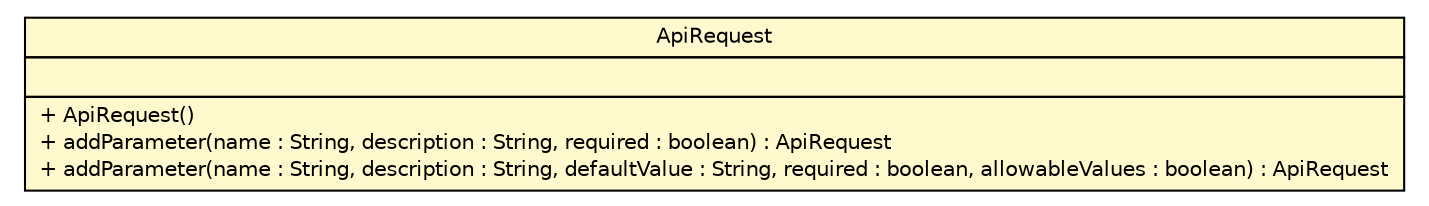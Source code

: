 #!/usr/local/bin/dot
#
# Class diagram 
# Generated by UMLGraph version R5_6-24-gf6e263 (http://www.umlgraph.org/)
#

digraph G {
	edge [fontname="Helvetica",fontsize=10,labelfontname="Helvetica",labelfontsize=10];
	node [fontname="Helvetica",fontsize=10,shape=plaintext];
	nodesep=0.25;
	ranksep=0.5;
	// cn.home1.oss.lib.swagger.model.ApiRequest
	c62 [label=<<table title="cn.home1.oss.lib.swagger.model.ApiRequest" border="0" cellborder="1" cellspacing="0" cellpadding="2" port="p" bgcolor="lemonChiffon" href="./ApiRequest.html">
		<tr><td><table border="0" cellspacing="0" cellpadding="1">
<tr><td align="center" balign="center"> ApiRequest </td></tr>
		</table></td></tr>
		<tr><td><table border="0" cellspacing="0" cellpadding="1">
<tr><td align="left" balign="left">  </td></tr>
		</table></td></tr>
		<tr><td><table border="0" cellspacing="0" cellpadding="1">
<tr><td align="left" balign="left"> + ApiRequest() </td></tr>
<tr><td align="left" balign="left"> + addParameter(name : String, description : String, required : boolean) : ApiRequest </td></tr>
<tr><td align="left" balign="left"> + addParameter(name : String, description : String, defaultValue : String, required : boolean, allowableValues : boolean) : ApiRequest </td></tr>
		</table></td></tr>
		</table>>, URL="./ApiRequest.html", fontname="Helvetica", fontcolor="black", fontsize=10.0];
}


